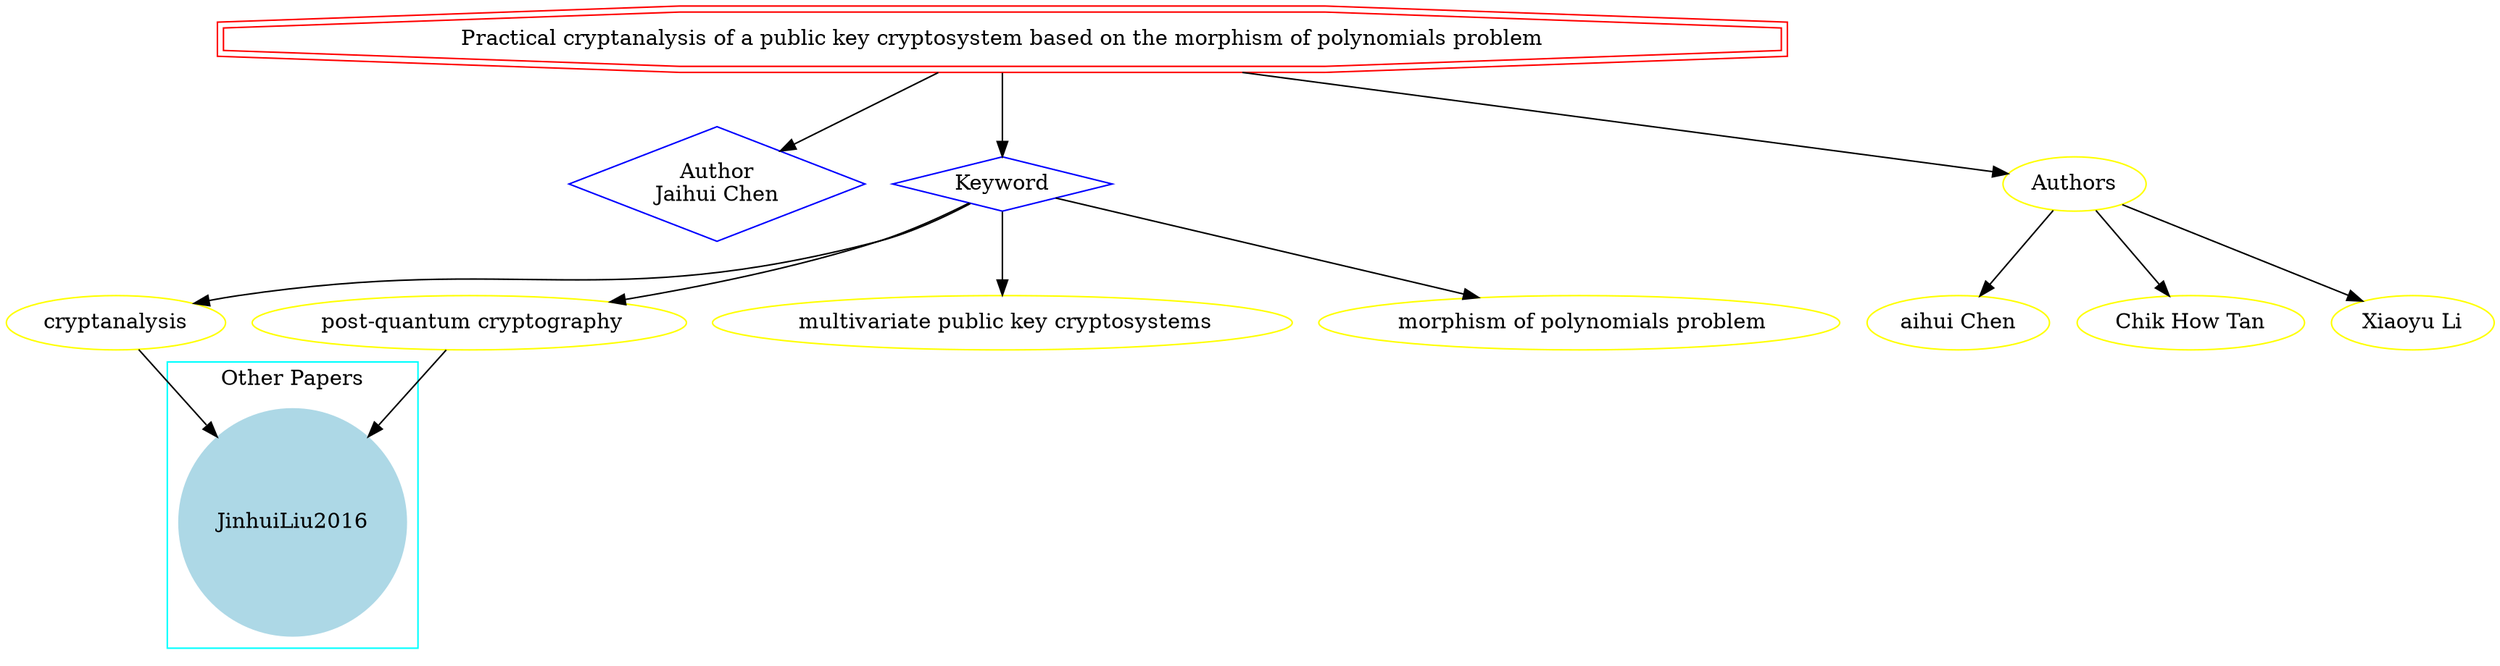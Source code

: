 strict digraph mind_map14 {
	node [color=red shape=doubleoctagon]
	"Practical cryptanalysis of a public key cryptosystem based on the morphism of polynomials problem"
	node [color=blue shape=diamond]
	"Author
Jaihui Chen"
	Keyword
	"Practical cryptanalysis of a public key cryptosystem based on the morphism of polynomials problem" -> "Author
Jaihui Chen"
	"Practical cryptanalysis of a public key cryptosystem based on the morphism of polynomials problem" -> Keyword
	node [color=yellow shape=ellipse]
	cryptanalysis
	Keyword -> cryptanalysis
	" post-quantum cryptography"
	Keyword -> " post-quantum cryptography"
	" multivariate public key cryptosystems"
	Keyword -> " multivariate public key cryptosystems"
	" morphism of polynomials problem"
	Keyword -> " morphism of polynomials problem"
	subgraph cluster_0 {
		node [style=filled]
		node [color=lightblue shape=circle]
		label="Other Papers"
		color=cyan
		JinhuiLiu2016
	}
	cryptanalysis -> JinhuiLiu2016
	" post-quantum cryptography" -> JinhuiLiu2016
	"Practical cryptanalysis of a public key cryptosystem based on the morphism of polynomials problem" -> Authors
	Authors -> "aihui Chen"
	Authors -> "Chik How Tan"
	Authors -> "Xiaoyu Li"
}
